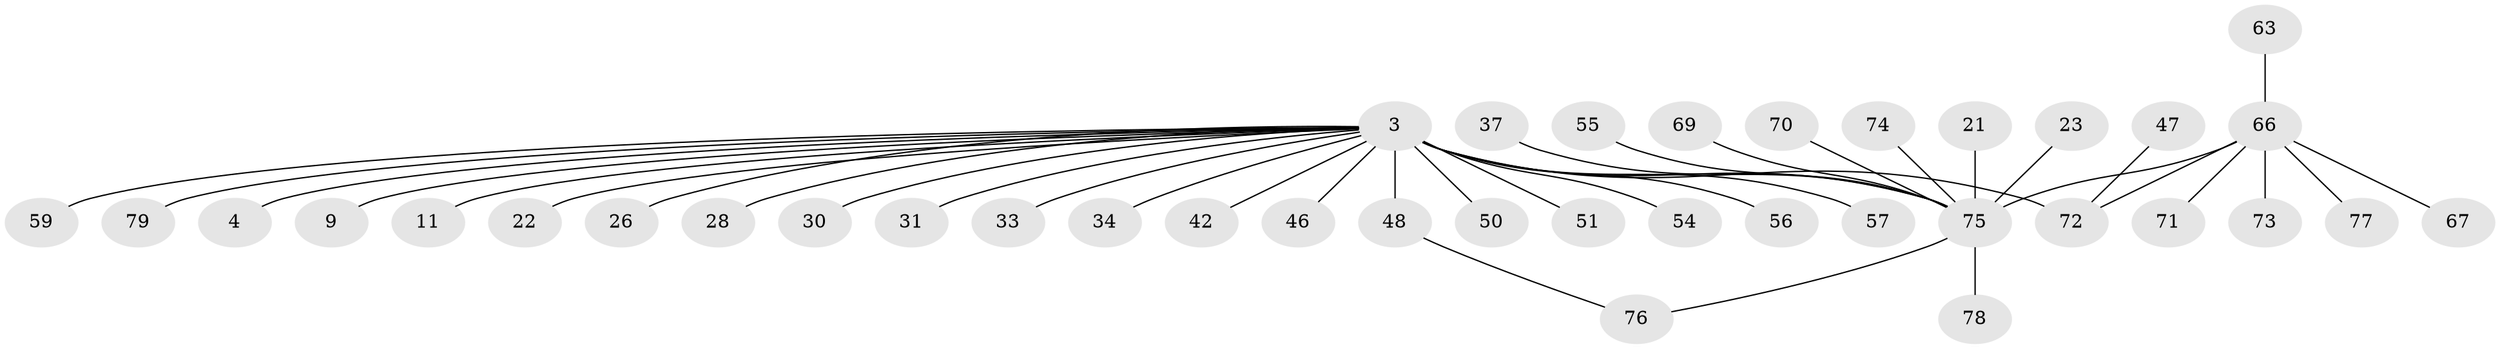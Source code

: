 // original degree distribution, {23: 0.012658227848101266, 6: 0.0379746835443038, 15: 0.012658227848101266, 1: 0.4936708860759494, 4: 0.08860759493670886, 8: 0.012658227848101266, 3: 0.10126582278481013, 2: 0.22784810126582278, 5: 0.012658227848101266}
// Generated by graph-tools (version 1.1) at 2025/48/03/09/25 04:48:40]
// undirected, 39 vertices, 40 edges
graph export_dot {
graph [start="1"]
  node [color=gray90,style=filled];
  3 [super="+1"];
  4;
  9;
  11;
  21;
  22;
  23 [super="+13"];
  26 [super="+18"];
  28;
  30;
  31;
  33;
  34;
  37;
  42;
  46;
  47;
  48 [super="+35"];
  50;
  51;
  54 [super="+10"];
  55;
  56;
  57;
  59;
  63;
  66 [super="+65+61+38+64+36"];
  67;
  69;
  70;
  71;
  72 [super="+58+40"];
  73;
  74;
  75 [super="+16+43+49+68+53+45"];
  76 [super="+60+62"];
  77;
  78;
  79;
  3 -- 9;
  3 -- 28;
  3 -- 33;
  3 -- 34;
  3 -- 42;
  3 -- 50;
  3 -- 51;
  3 -- 56 [weight=2];
  3 -- 57;
  3 -- 79;
  3 -- 4;
  3 -- 72 [weight=4];
  3 -- 11;
  3 -- 22;
  3 -- 30;
  3 -- 31;
  3 -- 46;
  3 -- 48 [weight=2];
  3 -- 59;
  3 -- 75 [weight=7];
  3 -- 54;
  3 -- 26;
  21 -- 75;
  23 -- 75;
  37 -- 75;
  47 -- 72;
  48 -- 76;
  55 -- 75;
  63 -- 66;
  66 -- 67;
  66 -- 75 [weight=2];
  66 -- 73;
  66 -- 71;
  66 -- 77;
  66 -- 72 [weight=3];
  69 -- 75;
  70 -- 75;
  74 -- 75;
  75 -- 78;
  75 -- 76;
}
